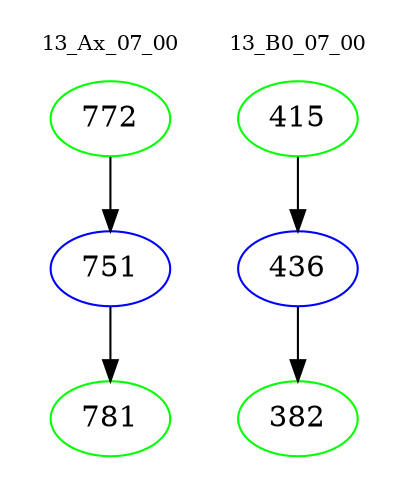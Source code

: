 digraph{
subgraph cluster_0 {
color = white
label = "13_Ax_07_00";
fontsize=10;
T0_772 [label="772", color="green"]
T0_772 -> T0_751 [color="black"]
T0_751 [label="751", color="blue"]
T0_751 -> T0_781 [color="black"]
T0_781 [label="781", color="green"]
}
subgraph cluster_1 {
color = white
label = "13_B0_07_00";
fontsize=10;
T1_415 [label="415", color="green"]
T1_415 -> T1_436 [color="black"]
T1_436 [label="436", color="blue"]
T1_436 -> T1_382 [color="black"]
T1_382 [label="382", color="green"]
}
}
